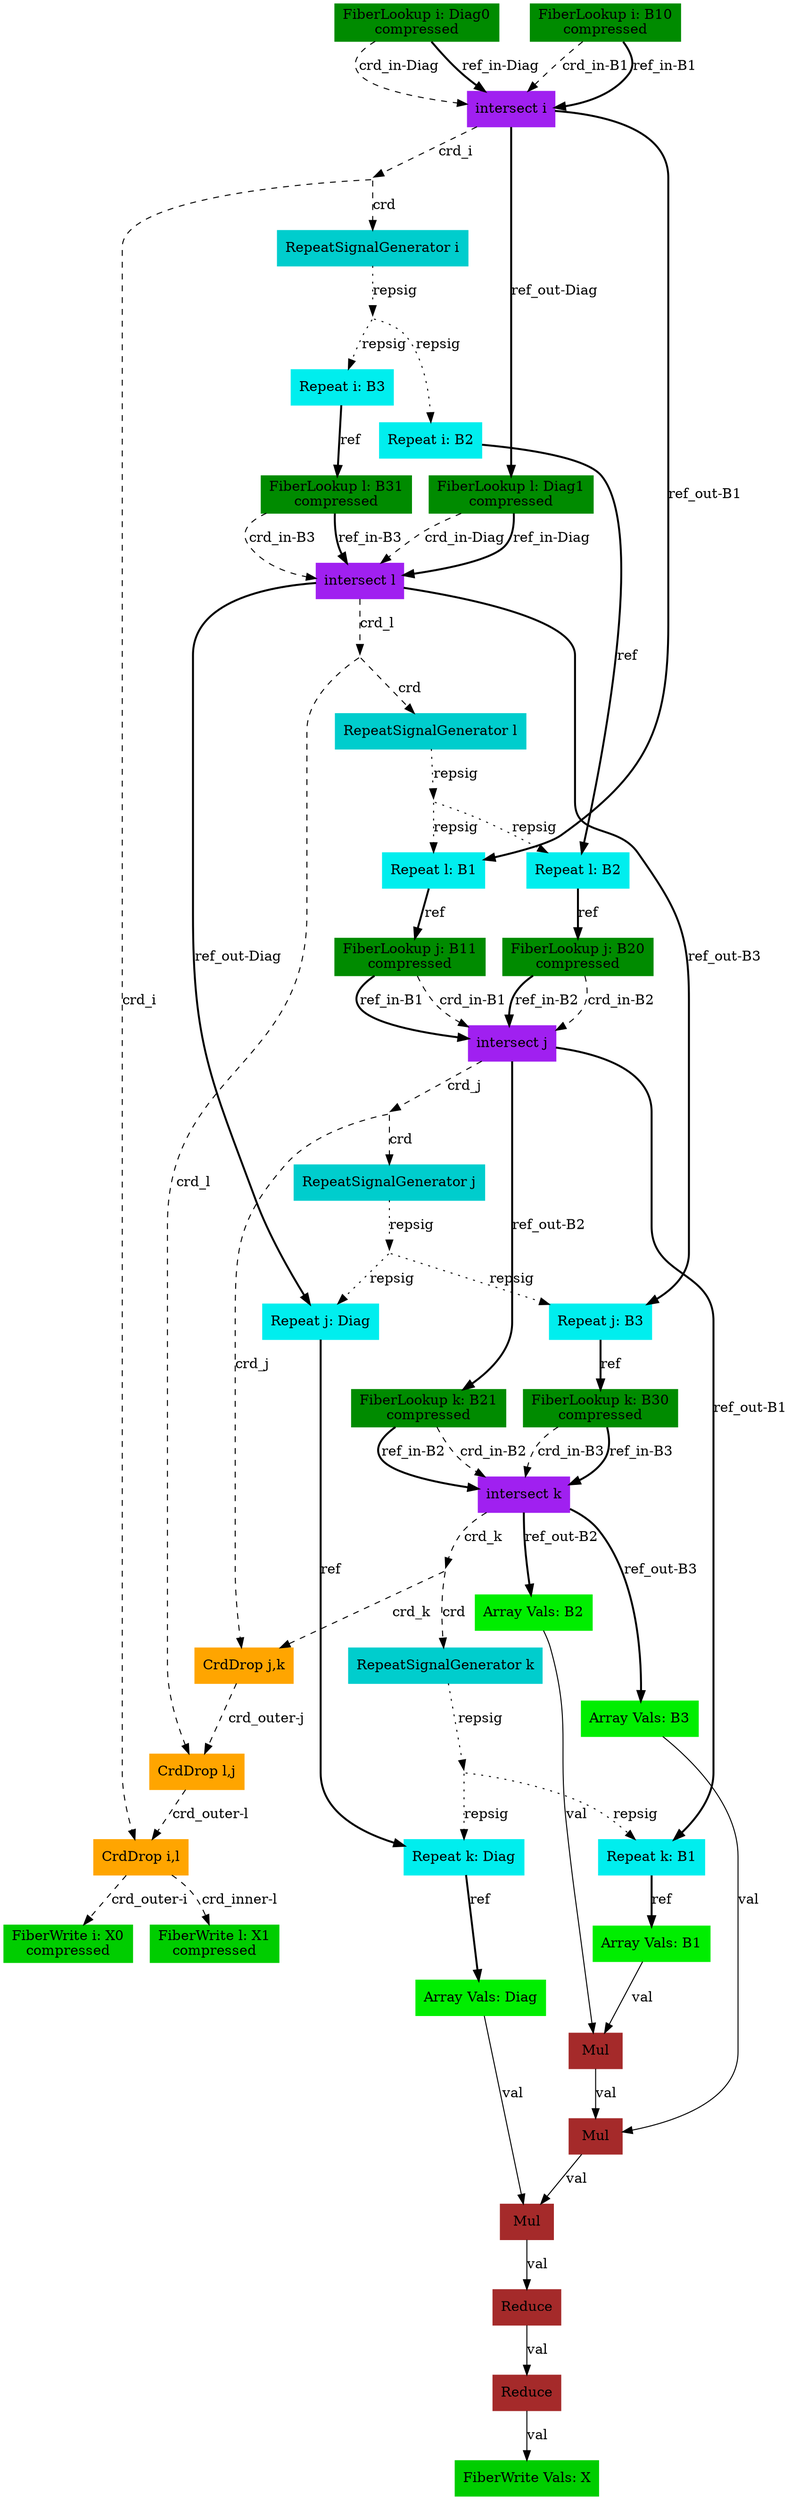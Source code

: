digraph SAM {
    comment="X=ss01,Diag=ss01,B1=ss01,B2=ss01,B3=ss10"
    47 [comment="type=fiberlookup,index=i,tensor=Diag,mode=0,format=compressed,src=true,root=true" label="FiberLookup i: Diag0\ncompressed" color=green4 shape=box style=filled type="fiberlookup" index="i" tensor="Diag" mode="0" format="compressed" src="true" root="true"]
    46 [comment="type=intersect,index=i" label="intersect i" color=purple shape=box style=filled type="intersect" index="i"]
    45 [comment="type=broadcast" shape=point style=invis type="broadcast"]
    14 [comment="type=crddrop,outer=i,inner=l" label="CrdDrop i,l" color=orange shape=box style=filled type="crddrop" outer="i" inner="l"]
    2 [comment="type=fiberwrite,index=i,tensor=X,mode=0,format=compressed,segsize=2,crdsize=Diag0_dim,sink=true" label="FiberWrite i: X0\ncompressed" color=green3 shape=box style=filled type="fiberwrite" index="i" tensor="X" mode="0" format="compressed" segsize="2" crdsize="Diag0_dim" sink="true"]
    1 [comment="type=fiberwrite,index=l,tensor=X,mode=1,format=compressed,segsize=Diag0_dim+1,crdsize=Diag0_dim*Diag1_dim,sink=true" label="FiberWrite l: X1\ncompressed" color=green3 shape=box style=filled type="fiberwrite" index="l" tensor="X" mode="1" format="compressed" segsize="Diag0_dim+1" crdsize="Diag0_dim*Diag1_dim" sink="true"]
    44 [comment="type=repsiggen,index=i" label="RepeatSignalGenerator i" color=cyan3 shape=box style=filled type="repsiggen" index="i"]
    43 [comment="type=broadcast" shape=point style=invis type="broadcast"]
    41 [comment="type=repeat,index=i,tensor=B2,root=true" label="Repeat i: B2" color=cyan2 shape=box style=filled type="repeat" index="i" tensor="B2" root="true"]
    34 [comment="type=repeat,index=l,tensor=B2,root=false" label="Repeat l: B2" color=cyan2 shape=box style=filled type="repeat" index="l" tensor="B2" root="false"]
    32 [comment="type=fiberlookup,index=j,tensor=B2,mode=0,format=compressed,src=true,root=false" label="FiberLookup j: B20\ncompressed" color=green4 shape=box style=filled type="fiberlookup" index="j" tensor="B2" mode="0" format="compressed" src="true" root="false"]
    30 [comment="type=intersect,index=j" label="intersect j" color=purple shape=box style=filled type="intersect" index="j"]
    29 [comment="type=broadcast" shape=point style=invis type="broadcast"]
    16 [comment="type=crddrop,outer=j,inner=k" label="CrdDrop j,k" color=orange shape=box style=filled type="crddrop" outer="j" inner="k"]
    15 [comment="type=crddrop,outer=l,inner=j" label="CrdDrop l,j" color=orange shape=box style=filled type="crddrop" outer="l" inner="j"]
    28 [comment="type=repsiggen,index=j" label="RepeatSignalGenerator j" color=cyan3 shape=box style=filled type="repsiggen" index="j"]
    27 [comment="type=broadcast" shape=point style=invis type="broadcast"]
    25 [comment="type=repeat,index=j,tensor=Diag,root=false" label="Repeat j: Diag" color=cyan2 shape=box style=filled type="repeat" index="j" tensor="Diag" root="false"]
    17 [comment="type=repeat,index=k,tensor=Diag,root=false" label="Repeat k: Diag" color=cyan2 shape=box style=filled type="repeat" index="k" tensor="Diag" root="false"]
    8 [comment="type=arrayvals,tensor=Diag" label="Array Vals: Diag" color=green2 shape=box style=filled type="arrayvals" tensor="Diag"]
    7 [comment="type=mul" label="Mul" color=brown shape=box style=filled type="mul"]
    6 [comment="type=reduce" label="Reduce" color=brown shape=box style=filled type="reduce"]
    5 [comment="type=reduce" label="Reduce" color=brown shape=box style=filled type="reduce"]
    0 [comment="type=fiberwrite,mode=vals,tensor=X,size=1*Diag0_dim*Diag1_dim,sink=true" label="FiberWrite Vals: X" color=green3 shape=box style=filled type="fiberwrite" tensor="X" mode="vals" size="1*Diag0_dim*Diag1_dim" sink="true"]
    26 [comment="type=repeat,index=j,tensor=B3,root=false" label="Repeat j: B3" color=cyan2 shape=box style=filled type="repeat" index="j" tensor="B3" root="false"]
    24 [comment="type=fiberlookup,index=k,tensor=B3,mode=0,format=compressed,src=true,root=false" label="FiberLookup k: B30\ncompressed" color=green4 shape=box style=filled type="fiberlookup" index="k" tensor="B3" mode="0" format="compressed" src="true" root="false"]
    22 [comment="type=intersect,index=k" label="intersect k" color=purple shape=box style=filled type="intersect" index="k"]
    21 [comment="type=broadcast" shape=point style=invis type="broadcast"]
    20 [comment="type=repsiggen,index=k" label="RepeatSignalGenerator k" color=cyan3 shape=box style=filled type="repsiggen" index="k"]
    19 [comment="type=broadcast" shape=point style=invis type="broadcast"]
    18 [comment="type=repeat,index=k,tensor=B1,root=false" label="Repeat k: B1" color=cyan2 shape=box style=filled type="repeat" index="k" tensor="B1" root="false"]
    11 [comment="type=arrayvals,tensor=B1" label="Array Vals: B1" color=green2 shape=box style=filled type="arrayvals" tensor="B1"]
    10 [comment="type=mul" label="Mul" color=brown shape=box style=filled type="mul"]
    9 [comment="type=mul" label="Mul" color=brown shape=box style=filled type="mul"]
    12 [comment="type=arrayvals,tensor=B2" label="Array Vals: B2" color=green2 shape=box style=filled type="arrayvals" tensor="B2"]
    13 [comment="type=arrayvals,tensor=B3" label="Array Vals: B3" color=green2 shape=box style=filled type="arrayvals" tensor="B3"]
    23 [comment="type=fiberlookup,index=k,tensor=B2,mode=1,format=compressed,src=true,root=false" label="FiberLookup k: B21\ncompressed" color=green4 shape=box style=filled type="fiberlookup" index="k" tensor="B2" mode="1" format="compressed" src="true" root="false"]
    42 [comment="type=repeat,index=i,tensor=B3,root=true" label="Repeat i: B3" color=cyan2 shape=box style=filled type="repeat" index="i" tensor="B3" root="true"]
    40 [comment="type=fiberlookup,index=l,tensor=B3,mode=1,format=compressed,src=true,root=false" label="FiberLookup l: B31\ncompressed" color=green4 shape=box style=filled type="fiberlookup" index="l" tensor="B3" mode="1" format="compressed" src="true" root="false"]
    38 [comment="type=intersect,index=l" label="intersect l" color=purple shape=box style=filled type="intersect" index="l"]
    37 [comment="type=broadcast" shape=point style=invis type="broadcast"]
    36 [comment="type=repsiggen,index=l" label="RepeatSignalGenerator l" color=cyan3 shape=box style=filled type="repsiggen" index="l"]
    35 [comment="type=broadcast" shape=point style=invis type="broadcast"]
    33 [comment="type=repeat,index=l,tensor=B1,root=false" label="Repeat l: B1" color=cyan2 shape=box style=filled type="repeat" index="l" tensor="B1" root="false"]
    31 [comment="type=fiberlookup,index=j,tensor=B1,mode=1,format=compressed,src=true,root=false" label="FiberLookup j: B11\ncompressed" color=green4 shape=box style=filled type="fiberlookup" index="j" tensor="B1" mode="1" format="compressed" src="true" root="false"]
    39 [comment="type=fiberlookup,index=l,tensor=Diag,mode=1,format=compressed,src=true,root=false" label="FiberLookup l: Diag1\ncompressed" color=green4 shape=box style=filled type="fiberlookup" index="l" tensor="Diag" mode="1" format="compressed" src="true" root="false"]
    48 [comment="type=fiberlookup,index=i,tensor=B1,mode=0,format=compressed,src=true,root=true" label="FiberLookup i: B10\ncompressed" color=green4 shape=box style=filled type="fiberlookup" index="i" tensor="B1" mode="0" format="compressed" src="true" root="true"]
    47 -> 46 [label="crd_in-Diag" style=dashed type="crd" comment="in-Diag"]
    46 -> 45 [label="crd_i" style=dashed type="crd" comment="i"]
    45 -> 14 [label="crd_i" style=dashed type="crd" comment="i"]
    14 -> 2 [label="crd_outer-i" style=dashed type="crd" comment="outer-i"]
    14 -> 1 [label="crd_inner-l" style=dashed type="crd" comment="inner-l"]
    45 -> 44 [label="crd" style=dashed type="crd" comment=""]
    44 -> 43 [label="repsig" style=dotted type="repsig"]
    43 -> 41 [label="repsig" style=dotted type="repsig"]
    41 -> 34 [label="ref" style=bold type="ref"]
    34 -> 32 [label="ref" style=bold type="ref"]
    32 -> 30 [label="crd_in-B2" style=dashed type="crd" comment="in-B2"]
    30 -> 29 [label="crd_j" style=dashed type="crd" comment="j"]
    29 -> 16 [label="crd_j" style=dashed type="crd" comment="j"]
    16 -> 15 [label="crd_outer-j" style=dashed type="crd" comment="outer-j"]
    15 -> 14 [label="crd_outer-l" style=dashed type="crd" comment="outer-l"]
    29 -> 28 [label="crd" style=dashed type="crd" comment=""]
    28 -> 27 [label="repsig" style=dotted type="repsig"]
    27 -> 25 [label="repsig" style=dotted type="repsig"]
    25 -> 17 [label="ref" style=bold type="ref"]
    17 -> 8 [label="ref" style=bold type="ref"]
    8 -> 7 [label="val" type="val"]
    7 -> 6 [label="val" type="val"]
    6 -> 5 [label="val" type="val"]
    5 -> 0 [label="val" type="val"]
    27 -> 26 [label="repsig" style=dotted type="repsig"]
    26 -> 24 [label="ref" style=bold type="ref"]
    24 -> 22 [label="crd_in-B3" style=dashed type="crd" comment="in-B3"]
    22 -> 21 [label="crd_k" style=dashed type="crd" comment="k"]
    21 -> 16 [label="crd_k" style=dashed type="crd" comment="k"]
    21 -> 20 [label="crd" style=dashed type="crd" comment=""]
    20 -> 19 [label="repsig" style=dotted type="repsig"]
    19 -> 17 [label="repsig" style=dotted type="repsig"]
    19 -> 18 [label="repsig" style=dotted type="repsig"]
    18 -> 11 [label="ref" style=bold type="ref"]
    11 -> 10 [label="val" type="val"]
    10 -> 9 [label="val" type="val"]
    9 -> 7 [label="val" type="val"]
    22 -> 12 [label="ref_out-B2" style=bold type="ref" comment="out-B2"]
    12 -> 10 [label="val" type="val"]
    22 -> 13 [label="ref_out-B3" style=bold type="ref" comment="out-B3"]
    13 -> 9 [label="val" type="val"]
    24 -> 22 [label="ref_in-B3" style=bold type="ref" comment="in-B3"]
    30 -> 18 [label="ref_out-B1" style=bold type="ref" comment="out-B1"]
    30 -> 23 [label="ref_out-B2" style=bold type="ref" comment="out-B2"]
    23 -> 22 [label="crd_in-B2" style=dashed type="crd" comment="in-B2"]
    23 -> 22 [label="ref_in-B2" style=bold type="ref" comment="in-B2"]
    32 -> 30 [label="ref_in-B2" style=bold type="ref" comment="in-B2"]
    43 -> 42 [label="repsig" style=dotted type="repsig"]
    42 -> 40 [label="ref" style=bold type="ref"]
    40 -> 38 [label="crd_in-B3" style=dashed type="crd" comment="in-B3"]
    38 -> 37 [label="crd_l" style=dashed type="crd" comment="l"]
    37 -> 15 [label="crd_l" style=dashed type="crd" comment="l"]
    37 -> 36 [label="crd" style=dashed type="crd" comment=""]
    36 -> 35 [label="repsig" style=dotted type="repsig"]
    35 -> 33 [label="repsig" style=dotted type="repsig"]
    33 -> 31 [label="ref" style=bold type="ref"]
    31 -> 30 [label="crd_in-B1" style=dashed type="crd" comment="in-B1"]
    31 -> 30 [label="ref_in-B1" style=bold type="ref" comment="in-B1"]
    35 -> 34 [label="repsig" style=dotted type="repsig"]
    38 -> 25 [label="ref_out-Diag" style=bold type="ref" comment="out-Diag"]
    38 -> 26 [label="ref_out-B3" style=bold type="ref" comment="out-B3"]
    40 -> 38 [label="ref_in-B3" style=bold type="ref" comment="in-B3"]
    46 -> 39 [label="ref_out-Diag" style=bold type="ref" comment="out-Diag"]
    39 -> 38 [label="crd_in-Diag" style=dashed type="crd" comment="in-Diag"]
    39 -> 38 [label="ref_in-Diag" style=bold type="ref" comment="in-Diag"]
    46 -> 33 [label="ref_out-B1" style=bold type="ref" comment="out-B1"]
    47 -> 46 [label="ref_in-Diag" style=bold type="ref" comment="in-Diag"]
    48 -> 46 [label="crd_in-B1" style=dashed type="crd" comment="in-B1"]
    48 -> 46 [label="ref_in-B1" style=bold type="ref" comment="in-B1"]
}
